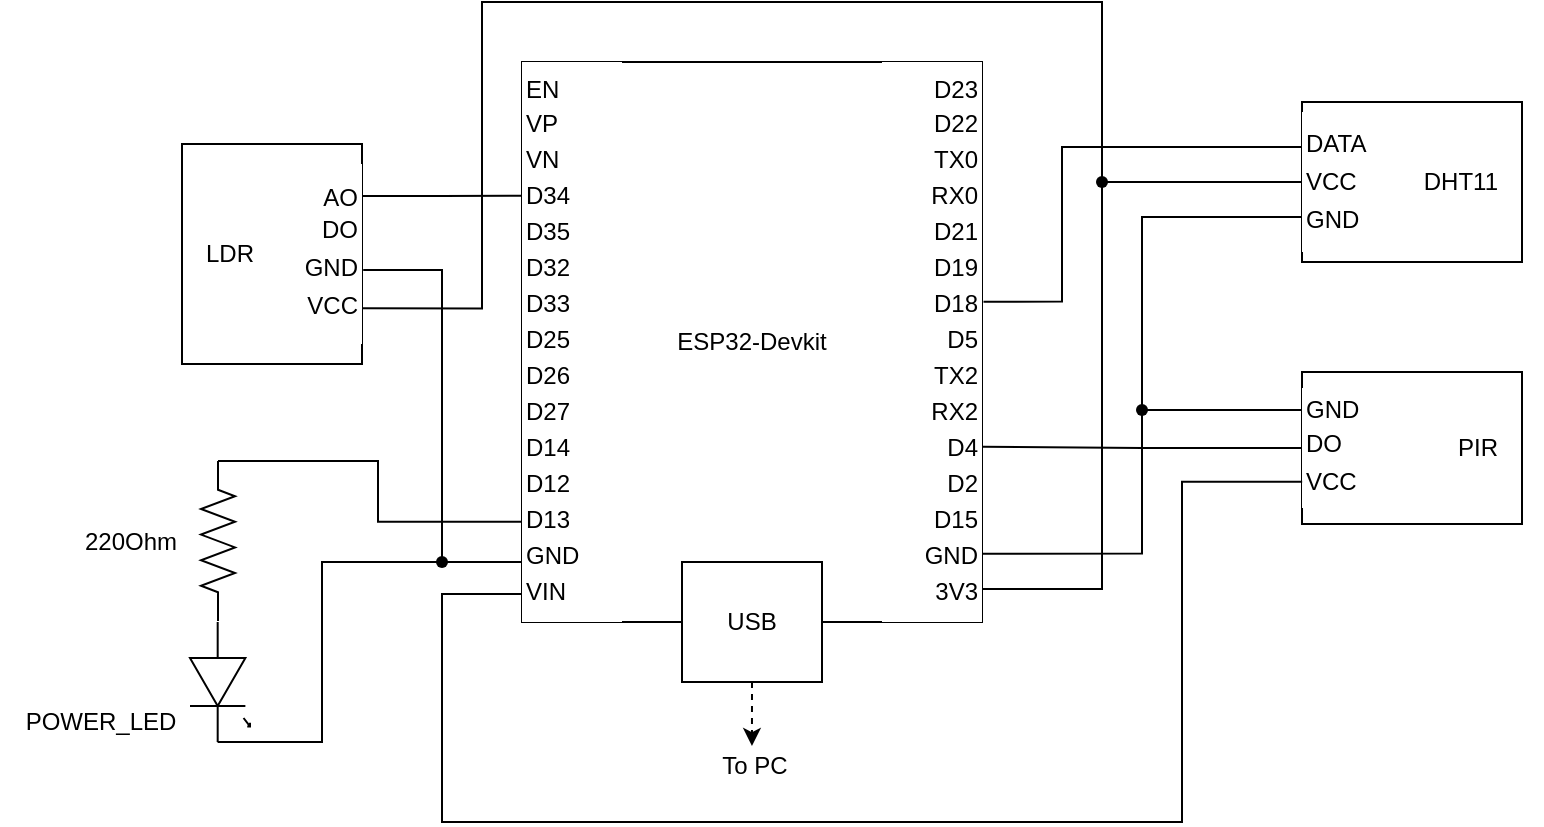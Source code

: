 <mxfile scale="1" border="10">
    <diagram id="X795tpebjUxBARpeliC3" name="Page-1">
        <mxGraphModel dx="160" dy="128" grid="1" gridSize="10" guides="1" tooltips="1" connect="1" arrows="1" fold="1" page="1" pageScale="1" pageWidth="850" pageHeight="1100" background="#ffffff" math="0" shadow="0">
            <root>
                <mxCell id="0"/>
                <mxCell id="1" parent="0"/>
                <mxCell id="10" value="" style="group;rotation=90;verticalAlign=top;" parent="1" vertex="1" connectable="0">
                    <mxGeometry x="99" y="394" width="160" height="30" as="geometry"/>
                </mxCell>
                <mxCell id="7" value="" style="verticalLabelPosition=bottom;shadow=0;dashed=0;align=center;html=1;verticalAlign=top;shape=mxgraph.electrical.opto_electronics.led_1;pointerEvents=1;rotation=90;" parent="10" vertex="1">
                    <mxGeometry x="50" y="31" width="60" height="30" as="geometry"/>
                </mxCell>
                <mxCell id="8" value="" style="pointerEvents=1;verticalLabelPosition=bottom;shadow=0;dashed=0;align=center;html=1;verticalAlign=top;shape=mxgraph.electrical.resistors.resistor_2;rotation=90;" parent="10" vertex="1">
                    <mxGeometry x="39" y="-33" width="80" height="17" as="geometry"/>
                </mxCell>
                <mxCell id="9" style="edgeStyle=none;html=1;exitX=0;exitY=0.54;exitDx=0;exitDy=0;exitPerimeter=0;entryX=1;entryY=0.5;entryDx=0;entryDy=0;entryPerimeter=0;endArrow=none;endFill=0;" parent="10" source="7" edge="1">
                    <mxGeometry relative="1" as="geometry">
                        <mxPoint x="79" y="16.5" as="targetPoint"/>
                    </mxGeometry>
                </mxCell>
                <mxCell id="17" value="" style="group" parent="1" vertex="1" connectable="0">
                    <mxGeometry x="330" y="130" width="230" height="367" as="geometry"/>
                </mxCell>
                <mxCell id="6" value="" style="group" parent="17" vertex="1" connectable="0">
                    <mxGeometry width="230" height="310" as="geometry"/>
                </mxCell>
                <mxCell id="2" value="ESP32-Devkit" style="whiteSpace=wrap;html=1;" parent="6" vertex="1">
                    <mxGeometry width="230" height="280" as="geometry"/>
                </mxCell>
                <mxCell id="3" value="USB" style="whiteSpace=wrap;html=1;" parent="6" vertex="1">
                    <mxGeometry x="80" y="250" width="70" height="60" as="geometry"/>
                </mxCell>
                <mxCell id="4" value="D23&lt;div style=&quot;line-height: 150%;&quot;&gt;D22&lt;/div&gt;&lt;div style=&quot;line-height: 150%;&quot;&gt;TX0&lt;/div&gt;&lt;div style=&quot;line-height: 150%;&quot;&gt;RX0&lt;/div&gt;&lt;div style=&quot;line-height: 150%;&quot;&gt;D21&lt;/div&gt;&lt;div style=&quot;line-height: 150%;&quot;&gt;D19&lt;/div&gt;&lt;div style=&quot;line-height: 150%;&quot;&gt;D18&lt;/div&gt;&lt;div style=&quot;line-height: 150%;&quot;&gt;D5&lt;/div&gt;&lt;div style=&quot;line-height: 150%;&quot;&gt;TX2&lt;/div&gt;&lt;div style=&quot;line-height: 150%;&quot;&gt;RX2&lt;/div&gt;&lt;div style=&quot;line-height: 150%;&quot;&gt;D4&lt;/div&gt;&lt;div style=&quot;line-height: 150%;&quot;&gt;D2&lt;/div&gt;&lt;div style=&quot;line-height: 150%;&quot;&gt;D15&lt;/div&gt;&lt;div style=&quot;line-height: 150%;&quot;&gt;GND&lt;/div&gt;&lt;div style=&quot;line-height: 150%;&quot;&gt;3V3&lt;/div&gt;" style="whiteSpace=wrap;html=1;spacingTop=0;spacing=2;align=right;strokeColor=none;" parent="6" vertex="1">
                    <mxGeometry x="180" width="50" height="280" as="geometry"/>
                </mxCell>
                <mxCell id="5" value="EN&lt;div style=&quot;line-height: 150%;&quot;&gt;VP&lt;/div&gt;&lt;div style=&quot;line-height: 150%;&quot;&gt;VN&lt;/div&gt;&lt;div style=&quot;line-height: 150%;&quot;&gt;D34&lt;/div&gt;&lt;div style=&quot;line-height: 150%;&quot;&gt;D35&lt;/div&gt;&lt;div style=&quot;line-height: 150%;&quot;&gt;D32&lt;/div&gt;&lt;div style=&quot;line-height: 150%;&quot;&gt;D33&lt;/div&gt;&lt;div style=&quot;line-height: 150%;&quot;&gt;D25&lt;/div&gt;&lt;div style=&quot;line-height: 150%;&quot;&gt;D26&lt;/div&gt;&lt;div style=&quot;line-height: 150%;&quot;&gt;D27&lt;/div&gt;&lt;div style=&quot;line-height: 150%;&quot;&gt;D14&lt;/div&gt;&lt;div style=&quot;line-height: 150%;&quot;&gt;D12&lt;/div&gt;&lt;div style=&quot;line-height: 150%;&quot;&gt;D13&lt;/div&gt;&lt;div style=&quot;line-height: 150%;&quot;&gt;GND&lt;/div&gt;&lt;div style=&quot;line-height: 150%;&quot;&gt;VIN&lt;/div&gt;" style="whiteSpace=wrap;html=1;spacingTop=0;spacing=2;align=left;strokeColor=none;" parent="6" vertex="1">
                    <mxGeometry width="50" height="280" as="geometry"/>
                </mxCell>
                <mxCell id="15" value="" style="edgeStyle=orthogonalEdgeStyle;orthogonalLoop=1;jettySize=auto;html=1;entryX=0.483;entryY=0.167;entryDx=0;entryDy=0;entryPerimeter=0;exitX=0.5;exitY=1;exitDx=0;exitDy=0;dashed=1;" parent="17" source="3" target="16" edge="1">
                    <mxGeometry width="100" relative="1" as="geometry">
                        <mxPoint x="110" y="320" as="sourcePoint"/>
                        <mxPoint x="110" y="350" as="targetPoint"/>
                    </mxGeometry>
                </mxCell>
                <mxCell id="16" value="To PC" style="text;html=1;align=center;verticalAlign=middle;resizable=0;points=[];autosize=1;strokeColor=none;fillColor=none;" parent="17" vertex="1">
                    <mxGeometry x="86" y="337" width="60" height="30" as="geometry"/>
                </mxCell>
                <mxCell id="18" value="" style="group;flipH=1;" parent="1" vertex="1" connectable="0">
                    <mxGeometry x="720" y="150" width="120" height="80" as="geometry"/>
                </mxCell>
                <mxCell id="11" value="DHT11" style="whiteSpace=wrap;html=1;align=right;spacingLeft=0;spacingRight=10;" parent="18" vertex="1">
                    <mxGeometry width="110" height="80" as="geometry"/>
                </mxCell>
                <mxCell id="14" value="&lt;div style=&quot;line-height: 160%;&quot;&gt;DATA&lt;/div&gt;&lt;div style=&quot;line-height: 160%;&quot;&gt;VCC&lt;/div&gt;&lt;div style=&quot;line-height: 160%;&quot;&gt;GND&lt;/div&gt;" style="whiteSpace=wrap;html=1;align=left;strokeColor=none;" parent="18" vertex="1">
                    <mxGeometry y="5" width="50" height="70" as="geometry"/>
                </mxCell>
                <mxCell id="21" value="" style="group;flipH=0;" parent="1" vertex="1" connectable="0">
                    <mxGeometry x="160" y="171" width="90" height="110" as="geometry"/>
                </mxCell>
                <mxCell id="19" value="LDR" style="whiteSpace=wrap;html=1;align=left;spacingLeft=10;spacingBottom=0;spacingRight=0;" parent="21" vertex="1">
                    <mxGeometry width="90" height="110" as="geometry"/>
                </mxCell>
                <mxCell id="20" value="AO&lt;div style=&quot;line-height: 160%;&quot;&gt;DO&lt;/div&gt;&lt;div style=&quot;line-height: 160%;&quot;&gt;GND&lt;/div&gt;&lt;div style=&quot;line-height: 160%;&quot;&gt;VCC&lt;/div&gt;" style="whiteSpace=wrap;html=1;align=right;strokeColor=none;" parent="21" vertex="1">
                    <mxGeometry x="60" y="10" width="30" height="90" as="geometry"/>
                </mxCell>
                <mxCell id="25" style="edgeStyle=orthogonalEdgeStyle;html=1;exitX=0;exitY=0.5;exitDx=0;exitDy=0;exitPerimeter=0;entryX=-0.009;entryY=0.821;entryDx=0;entryDy=0;entryPerimeter=0;rounded=0;endArrow=none;endFill=0;" parent="1" source="8" target="5" edge="1">
                    <mxGeometry relative="1" as="geometry">
                        <Array as="points">
                            <mxPoint x="258" y="330"/>
                            <mxPoint x="258" y="360"/>
                        </Array>
                    </mxGeometry>
                </mxCell>
                <mxCell id="26" style="edgeStyle=orthogonalEdgeStyle;html=1;exitDx=0;exitDy=0;exitPerimeter=0;endArrow=none;endFill=0;rounded=0;curved=0;entryX=-0.003;entryY=0.893;entryDx=0;entryDy=0;entryPerimeter=0;" parent="1" source="39" target="5" edge="1">
                    <mxGeometry relative="1" as="geometry">
                        <mxPoint x="300" y="380" as="targetPoint"/>
                        <Array as="points">
                            <mxPoint x="300" y="380"/>
                        </Array>
                    </mxGeometry>
                </mxCell>
                <mxCell id="28" style="edgeStyle=orthogonalEdgeStyle;html=1;exitX=0;exitY=0.5;exitDx=0;exitDy=0;rounded=0;curved=0;endArrow=none;endFill=0;entryX=1.016;entryY=0.51;entryDx=0;entryDy=0;entryPerimeter=0;" parent="1" source="11" target="34" edge="1">
                    <mxGeometry relative="1" as="geometry">
                        <mxPoint x="560" y="340" as="targetPoint"/>
                        <Array as="points"/>
                    </mxGeometry>
                </mxCell>
                <mxCell id="30" style="edgeStyle=orthogonalEdgeStyle;html=1;entryX=1.002;entryY=0.941;entryDx=0;entryDy=0;entryPerimeter=0;rounded=0;curved=0;endArrow=none;endFill=0;exitDx=0;exitDy=0;" parent="1" source="34" target="2" edge="1">
                    <mxGeometry relative="1" as="geometry">
                        <Array as="points">
                            <mxPoint x="620" y="394"/>
                        </Array>
                    </mxGeometry>
                </mxCell>
                <mxCell id="31" style="edgeStyle=orthogonalEdgeStyle;html=1;exitX=1.007;exitY=0.802;exitDx=0;exitDy=0;entryX=0.571;entryY=0.664;entryDx=0;entryDy=0;entryPerimeter=0;rounded=0;curved=0;endArrow=none;endFill=0;exitPerimeter=0;" parent="1" source="20" target="34" edge="1">
                    <mxGeometry relative="1" as="geometry">
                        <mxPoint x="230" y="212" as="sourcePoint"/>
                        <Array as="points">
                            <mxPoint x="310" y="253"/>
                            <mxPoint x="310" y="100"/>
                            <mxPoint x="620" y="100"/>
                        </Array>
                    </mxGeometry>
                </mxCell>
                <mxCell id="34" value="" style="shape=waypoint;sketch=0;size=6;pointerEvents=1;points=[];fillColor=none;resizable=0;rotatable=0;perimeter=centerPerimeter;snapToPoint=1;" parent="1" vertex="1">
                    <mxGeometry x="610" y="180" width="20" height="20" as="geometry"/>
                </mxCell>
                <mxCell id="37" value="" style="edgeStyle=orthogonalEdgeStyle;html=1;entryDx=0;entryDy=0;entryPerimeter=0;rounded=0;curved=0;endArrow=none;endFill=0;exitX=0;exitY=0.75;exitDx=0;exitDy=0;entryX=0.414;entryY=0.321;" parent="1" source="14" target="52" edge="1">
                    <mxGeometry relative="1" as="geometry">
                        <mxPoint x="710" y="430" as="sourcePoint"/>
                        <mxPoint x="620" y="376" as="targetPoint"/>
                        <Array as="points">
                            <mxPoint x="640" y="208"/>
                        </Array>
                    </mxGeometry>
                </mxCell>
                <mxCell id="40" value="" style="edgeStyle=orthogonalEdgeStyle;html=1;exitX=1;exitY=0.54;exitDx=0;exitDy=0;exitPerimeter=0;endArrow=none;endFill=0;rounded=0;curved=0;entryDx=0;entryDy=0;entryPerimeter=0;" parent="1" source="7" target="39" edge="1">
                    <mxGeometry relative="1" as="geometry">
                        <mxPoint x="330" y="380" as="targetPoint"/>
                        <Array as="points">
                            <mxPoint x="230" y="470"/>
                            <mxPoint x="230" y="380"/>
                        </Array>
                        <mxPoint x="119" y="475" as="sourcePoint"/>
                    </mxGeometry>
                </mxCell>
                <mxCell id="39" value="" style="shape=waypoint;sketch=0;size=6;pointerEvents=1;points=[];fillColor=none;resizable=0;rotatable=0;perimeter=centerPerimeter;snapToPoint=1;" parent="1" vertex="1">
                    <mxGeometry x="280" y="370" width="20" height="20" as="geometry"/>
                </mxCell>
                <mxCell id="41" style="edgeStyle=orthogonalEdgeStyle;html=1;exitX=1.02;exitY=0.589;exitDx=0;exitDy=0;entryX=0.429;entryY=0.236;entryDx=0;entryDy=0;entryPerimeter=0;rounded=0;curved=0;endArrow=none;endFill=0;exitPerimeter=0;" parent="1" source="20" target="39" edge="1">
                    <mxGeometry relative="1" as="geometry">
                        <mxPoint x="230" y="178" as="sourcePoint"/>
                        <Array as="points">
                            <mxPoint x="290" y="234"/>
                        </Array>
                    </mxGeometry>
                </mxCell>
                <mxCell id="42" style="edgeStyle=orthogonalEdgeStyle;html=1;entryX=-0.003;entryY=0.239;entryDx=0;entryDy=0;endArrow=none;endFill=0;rounded=0;curved=0;entryPerimeter=0;exitX=1.009;exitY=0.178;exitDx=0;exitDy=0;exitPerimeter=0;" parent="1" source="20" target="5" edge="1">
                    <mxGeometry relative="1" as="geometry">
                        <Array as="points"/>
                        <mxPoint x="260" y="200" as="sourcePoint"/>
                    </mxGeometry>
                </mxCell>
                <mxCell id="43" value="POWER_LED" style="text;html=1;align=center;verticalAlign=middle;resizable=0;points=[];autosize=1;strokeColor=none;fillColor=none;" parent="1" vertex="1">
                    <mxGeometry x="69" y="445" width="100" height="30" as="geometry"/>
                </mxCell>
                <mxCell id="44" value="220Ohm" style="text;html=1;align=center;verticalAlign=middle;resizable=0;points=[];autosize=1;strokeColor=none;fillColor=none;" parent="1" vertex="1">
                    <mxGeometry x="99" y="355" width="70" height="30" as="geometry"/>
                </mxCell>
                <mxCell id="45" value="" style="group;flipH=1;" parent="1" vertex="1" connectable="0">
                    <mxGeometry x="720" y="285" width="110" height="76" as="geometry"/>
                </mxCell>
                <mxCell id="46" value="PIR" style="whiteSpace=wrap;html=1;align=right;spacingLeft=0;spacingRight=10;" parent="45" vertex="1">
                    <mxGeometry width="110" height="76" as="geometry"/>
                </mxCell>
                <mxCell id="47" value="GND&lt;div style=&quot;line-height: 160%;&quot;&gt;DO&lt;/div&gt;&lt;div style=&quot;line-height: 160%;&quot;&gt;VCC&lt;/div&gt;" style="whiteSpace=wrap;html=1;align=left;strokeColor=none;" parent="45" vertex="1">
                    <mxGeometry y="8" width="40" height="60" as="geometry"/>
                </mxCell>
                <mxCell id="48" style="edgeStyle=orthogonalEdgeStyle;html=1;exitX=0.002;exitY=0.782;exitDx=0;exitDy=0;entryX=-0.002;entryY=0.95;entryDx=0;entryDy=0;entryPerimeter=0;rounded=0;curved=0;endArrow=none;endFill=0;exitPerimeter=0;" parent="1" source="47" target="5" edge="1">
                    <mxGeometry relative="1" as="geometry">
                        <Array as="points">
                            <mxPoint x="660" y="340"/>
                            <mxPoint x="660" y="510"/>
                            <mxPoint x="290" y="510"/>
                            <mxPoint x="290" y="396"/>
                        </Array>
                    </mxGeometry>
                </mxCell>
                <mxCell id="49" style="edgeStyle=orthogonalEdgeStyle;html=1;exitDx=0;exitDy=0;entryX=1.005;entryY=0.878;entryDx=0;entryDy=0;entryPerimeter=0;rounded=0;curved=0;endArrow=none;endFill=0;" parent="1" source="52" target="4" edge="1">
                    <mxGeometry relative="1" as="geometry">
                        <Array as="points">
                            <mxPoint x="640" y="376"/>
                        </Array>
                        <mxPoint x="620" y="376" as="targetPoint"/>
                    </mxGeometry>
                </mxCell>
                <mxCell id="50" style="edgeStyle=orthogonalEdgeStyle;html=1;exitX=0;exitY=0.5;exitDx=0;exitDy=0;entryX=1.001;entryY=0.687;entryDx=0;entryDy=0;entryPerimeter=0;rounded=0;curved=0;endArrow=none;endFill=0;" parent="1" source="47" target="2" edge="1">
                    <mxGeometry relative="1" as="geometry"/>
                </mxCell>
                <mxCell id="51" style="edgeStyle=orthogonalEdgeStyle;html=1;exitX=0;exitY=0.25;exitDx=0;exitDy=0;rounded=0;curved=0;endArrow=none;endFill=0;entryX=1.015;entryY=0.428;entryDx=0;entryDy=0;entryPerimeter=0;" parent="1" source="14" target="4" edge="1">
                    <mxGeometry relative="1" as="geometry">
                        <mxPoint x="570" y="250" as="targetPoint"/>
                        <Array as="points">
                            <mxPoint x="600" y="172"/>
                            <mxPoint x="600" y="250"/>
                        </Array>
                    </mxGeometry>
                </mxCell>
                <mxCell id="53" value="" style="edgeStyle=orthogonalEdgeStyle;html=1;exitX=0;exitY=0.25;exitDx=0;exitDy=0;entryDx=0;entryDy=0;entryPerimeter=0;rounded=0;curved=0;endArrow=none;endFill=0;" parent="1" source="46" target="52" edge="1">
                    <mxGeometry relative="1" as="geometry">
                        <Array as="points"/>
                        <mxPoint x="720" y="304" as="sourcePoint"/>
                        <mxPoint x="620" y="376" as="targetPoint"/>
                    </mxGeometry>
                </mxCell>
                <mxCell id="52" value="" style="shape=waypoint;sketch=0;size=6;pointerEvents=1;points=[];fillColor=none;resizable=0;rotatable=0;perimeter=centerPerimeter;snapToPoint=1;" parent="1" vertex="1">
                    <mxGeometry x="630" y="294" width="20" height="20" as="geometry"/>
                </mxCell>
            </root>
        </mxGraphModel>
    </diagram>
</mxfile>